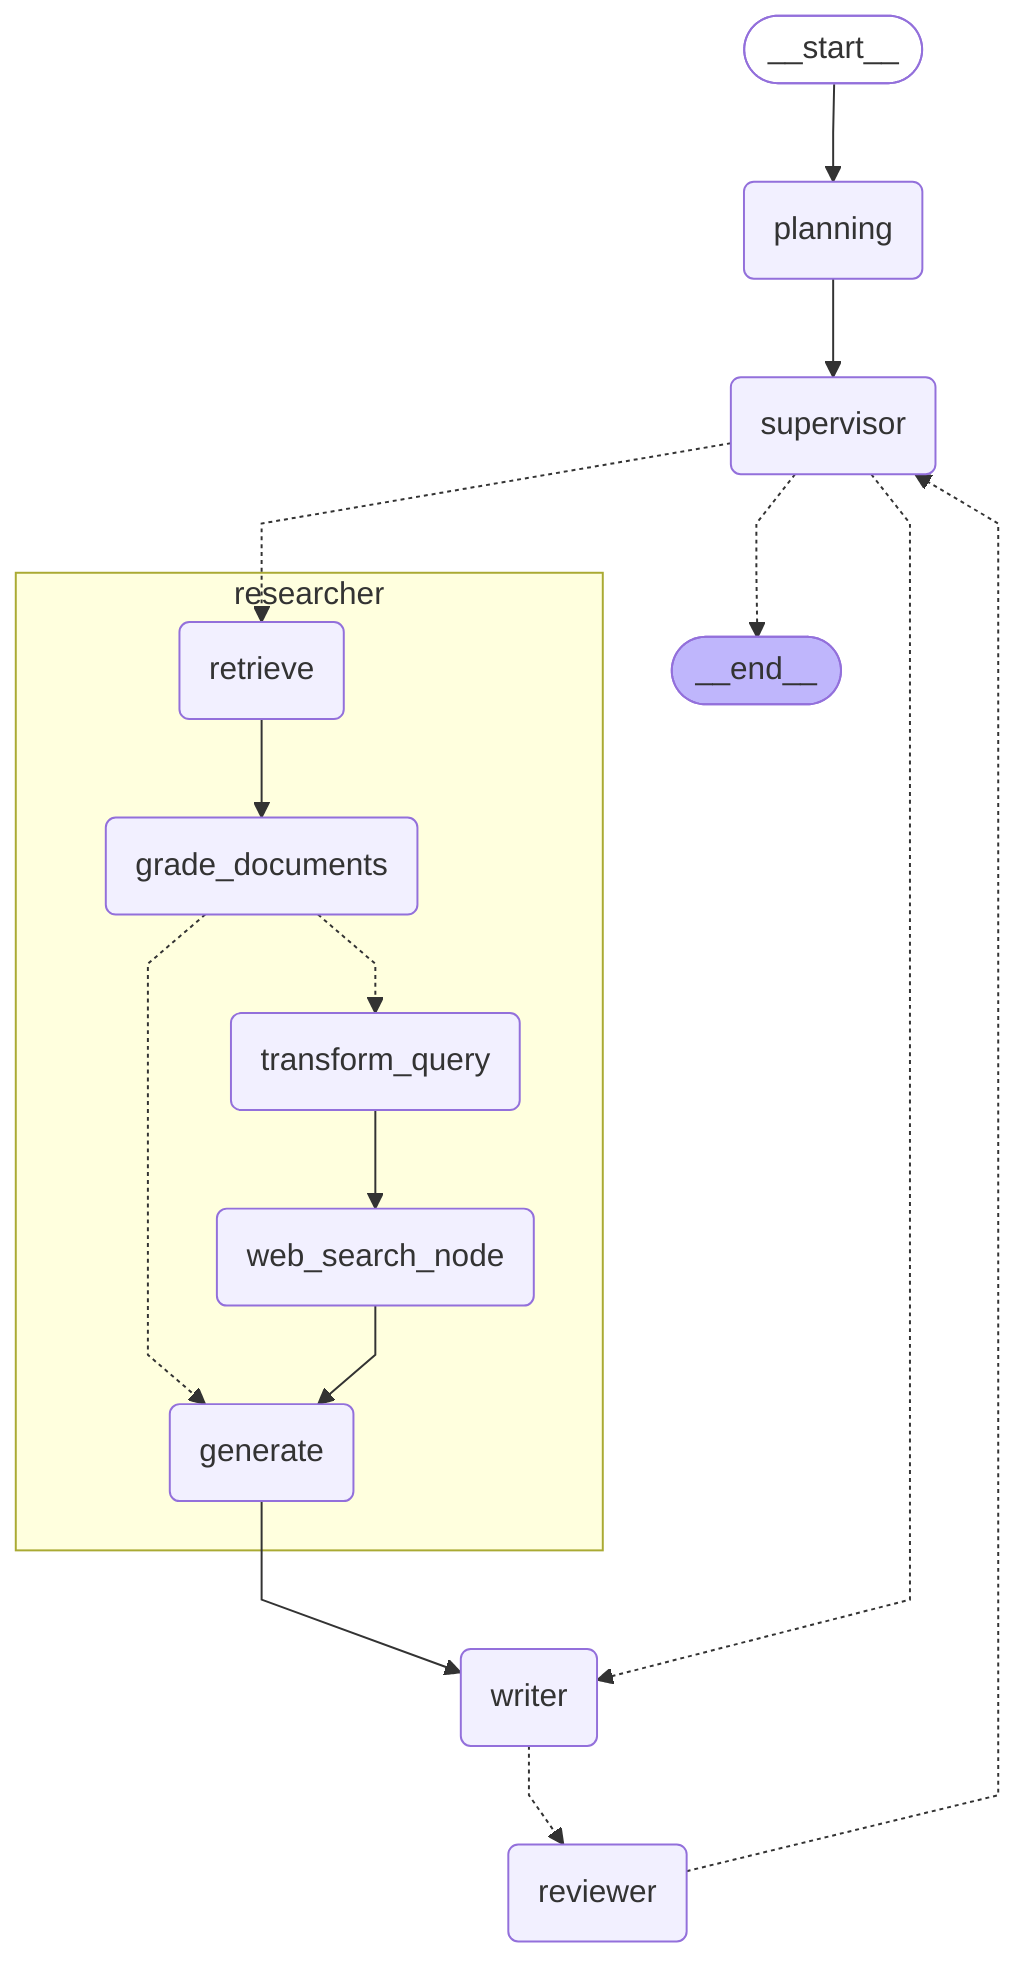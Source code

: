 ---
config:
  flowchart:
    curve: linear
---
graph TD;
	__start__([<p>__start__</p>]):::first
	planning(planning)
	supervisor(supervisor)
	writer(writer)
	reviewer(reviewer)
	__end__([<p>__end__</p>]):::last
	__start__ --> planning;
	planning --> supervisor;
	researcher_generate --> writer;
	reviewer -.-> supervisor;
	supervisor -.-> __end__;
	supervisor -.-> researcher_retrieve;
	supervisor -.-> writer;
	writer -.-> reviewer;
	subgraph researcher
	researcher_retrieve(retrieve)
	researcher_grade_documents(grade_documents)
	researcher_generate(generate)
	researcher_transform_query(transform_query)
	researcher_web_search_node(web_search_node)
	researcher_grade_documents -.-> researcher_generate;
	researcher_grade_documents -.-> researcher_transform_query;
	researcher_retrieve --> researcher_grade_documents;
	researcher_transform_query --> researcher_web_search_node;
	researcher_web_search_node --> researcher_generate;
	end
	classDef default fill:#f2f0ff,line-height:1.2
	classDef first fill-opacity:0
	classDef last fill:#bfb6fc